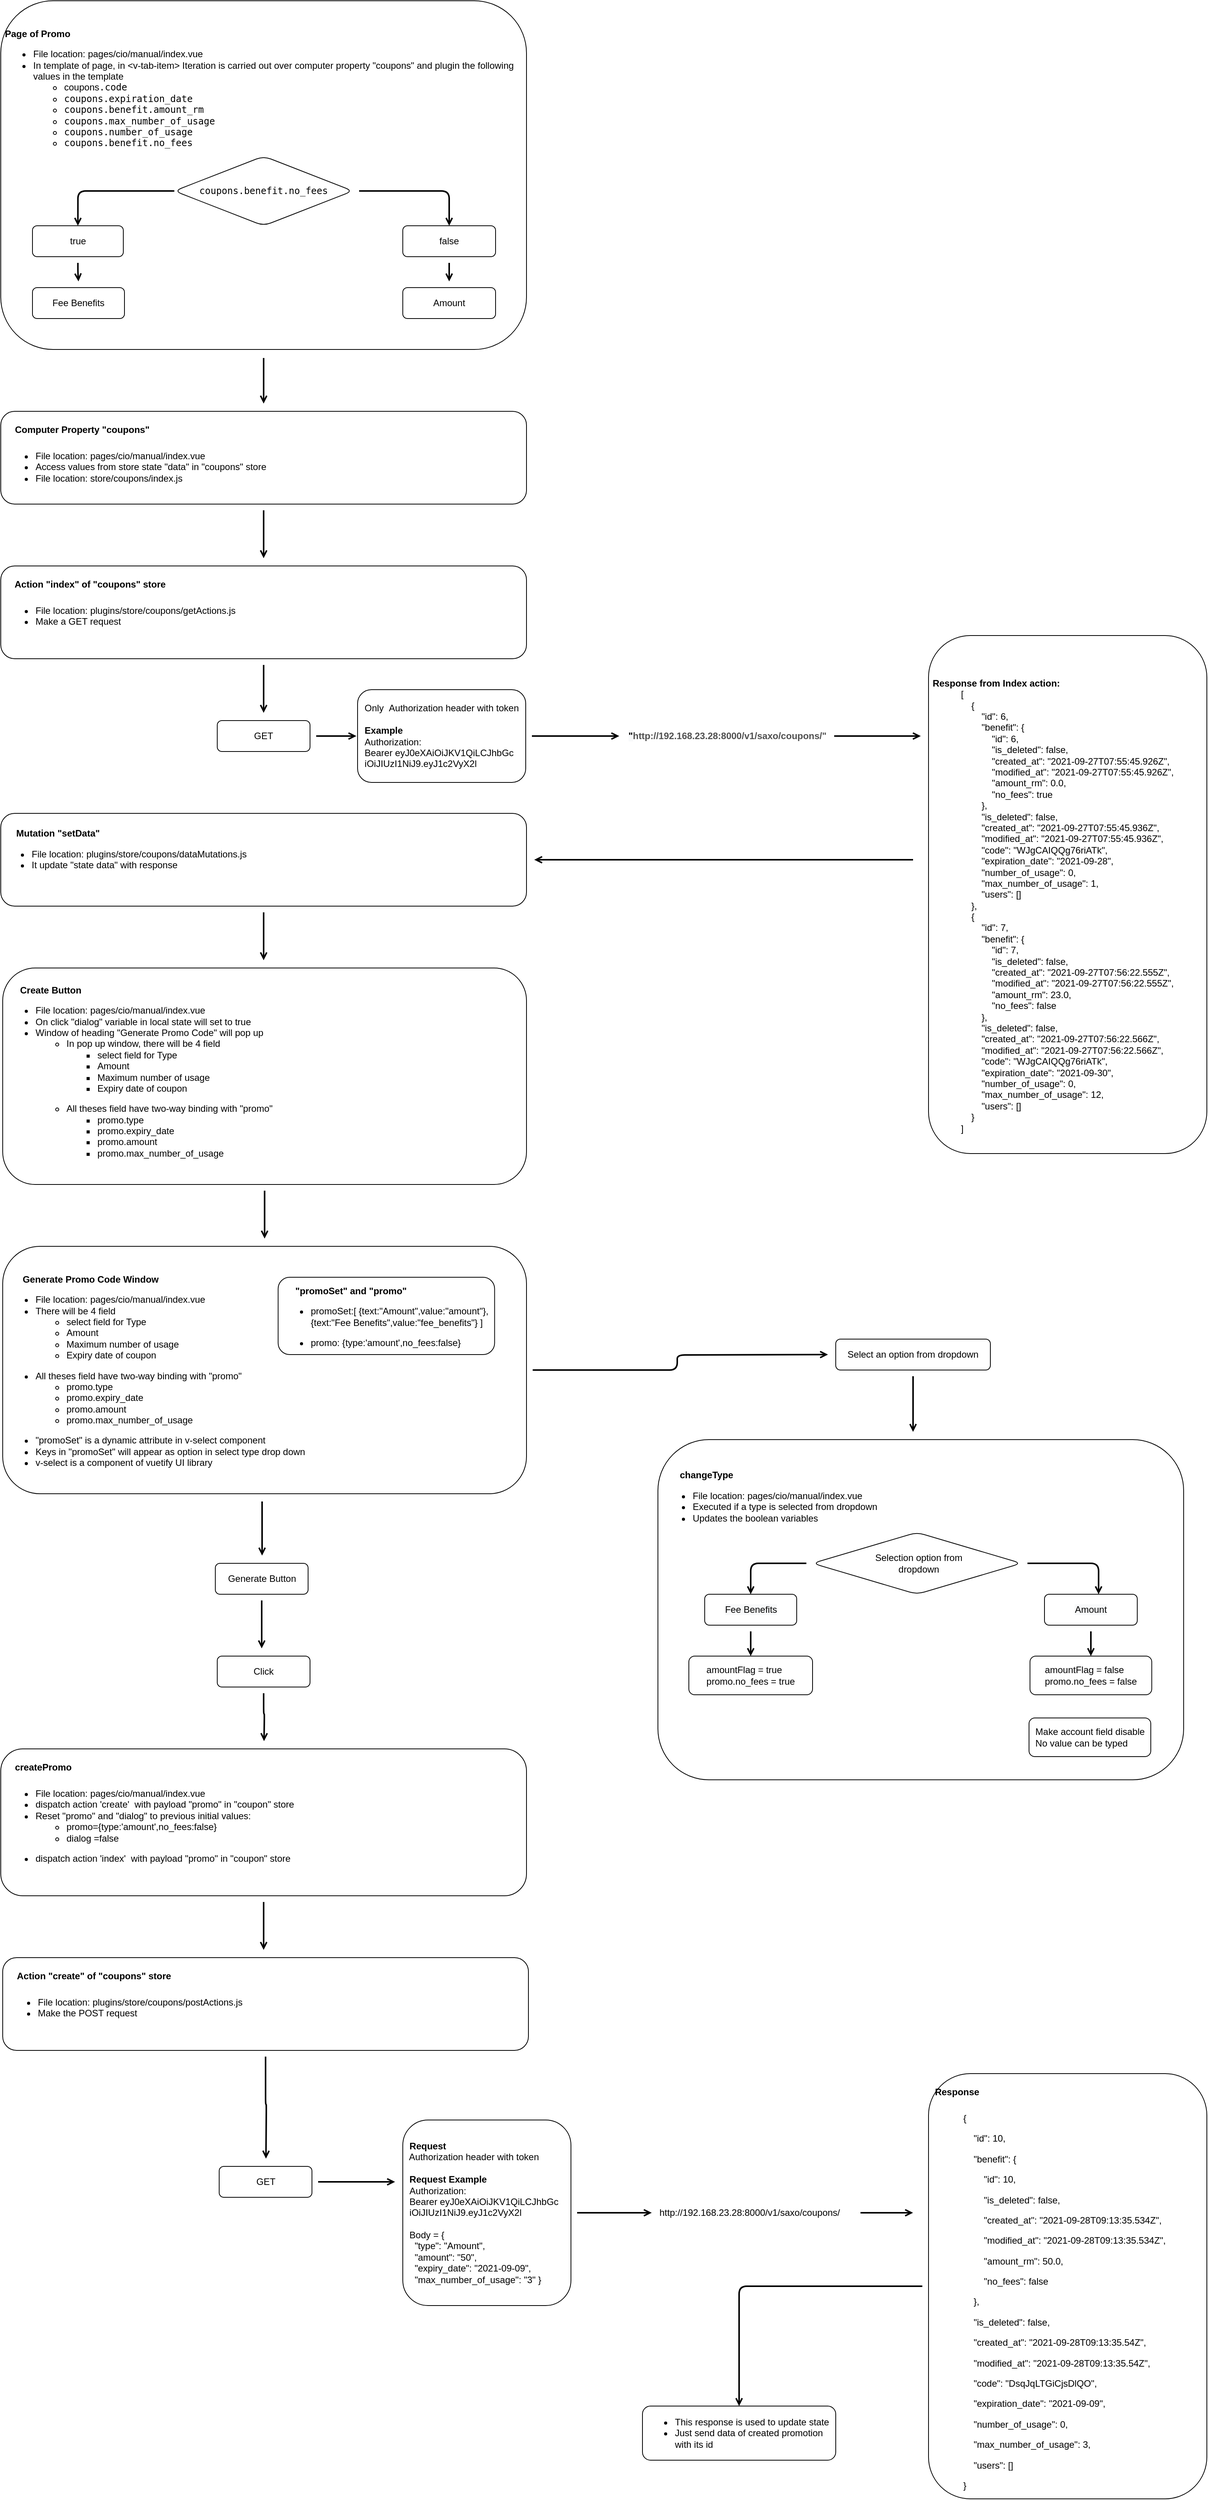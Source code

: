 <mxfile version="15.3.5" type="github" pages="2">
  <diagram id="a9izbRfq0SU552fFDoHC" name="Page-1">
    <mxGraphModel dx="1592" dy="3186" grid="1" gridSize="10" guides="1" tooltips="1" connect="1" arrows="1" fold="1" page="1" pageScale="1" pageWidth="850" pageHeight="1100" background="#FFFFFF" math="0" shadow="0">
      <root>
        <mxCell id="0" />
        <mxCell id="1" parent="0" />
        <mxCell id="tfMDLcPmmIEoGKfM7z7v-45" style="edgeStyle=orthogonalEdgeStyle;orthogonalLoop=1;jettySize=auto;html=1;endArrow=open;sourcePerimeterSpacing=8;targetPerimeterSpacing=8;strokeWidth=2;" edge="1" parent="1" source="eP0lufbsr8X0sNE1XfRG-2">
          <mxGeometry relative="1" as="geometry">
            <mxPoint x="460" y="-1570" as="targetPoint" />
            <Array as="points">
              <mxPoint x="460" y="-1620" />
              <mxPoint x="460" y="-1620" />
            </Array>
          </mxGeometry>
        </mxCell>
        <mxCell id="eP0lufbsr8X0sNE1XfRG-2" value="&lt;div&gt;&lt;b style=&quot;text-align: center&quot;&gt;&amp;nbsp;&lt;span style=&quot;white-space: pre&quot;&gt;	&lt;/span&gt;&amp;nbsp;&lt;/b&gt;&lt;/div&gt;&lt;div&gt;&lt;b style=&quot;text-align: center&quot;&gt;&lt;span style=&quot;white-space: pre&quot;&gt;	&lt;/span&gt;&amp;nbsp;&lt;/b&gt;&lt;/div&gt;&lt;div&gt;&lt;b style=&quot;text-align: center&quot;&gt;&lt;span style=&quot;white-space: pre&quot;&gt;	&lt;/span&gt;Page of Promo&lt;/b&gt;&lt;/div&gt;&lt;div&gt;&lt;/div&gt;&lt;div&gt;&lt;/div&gt;&lt;div&gt;&lt;/div&gt;&lt;div&gt;&lt;/div&gt;&lt;div&gt;&lt;/div&gt;&lt;div&gt;&lt;ul&gt;&lt;li&gt;&lt;font style=&quot;font-size: 12px&quot;&gt;File location: pages/cio/manual/index.vue&lt;/font&gt;&lt;/li&gt;&lt;li&gt;&lt;font style=&quot;font-size: 12px&quot;&gt;In template of page, in&amp;nbsp;&lt;/font&gt;&amp;lt;v-tab-item&amp;gt;&amp;nbsp;Iteration is carried out over computer property &quot;coupons&quot; and plugin the following values in the template&lt;/li&gt;&lt;ul&gt;&lt;li&gt;&lt;span style=&quot;background-color: rgb(255 , 255 , 255) ; font-family: &amp;#34;helvetica&amp;#34;&quot;&gt;coupons&lt;/span&gt;&lt;font style=&quot;font-family: &amp;#34;droid sans mono&amp;#34; , monospace , monospace , &amp;#34;droid sans fallback&amp;#34; ; background-color: rgb(255 , 255 , 255)&quot;&gt;.&lt;/font&gt;&lt;span style=&quot;font-family: &amp;#34;droid sans mono&amp;#34; , monospace , monospace , &amp;#34;droid sans fallback&amp;#34; ; background-color: rgb(255 , 255 , 255)&quot;&gt;code&lt;/span&gt;&lt;/li&gt;&lt;li&gt;&lt;span style=&quot;background-color: rgb(255 , 255 , 255) ; font-family: &amp;#34;droid sans mono&amp;#34; , monospace , monospace , &amp;#34;droid sans fallback&amp;#34;&quot;&gt;coupons.expiration_date&lt;/span&gt;&lt;/li&gt;&lt;li&gt;&lt;span style=&quot;background-color: rgb(255 , 255 , 255) ; font-family: &amp;#34;droid sans mono&amp;#34; , monospace , monospace , &amp;#34;droid sans fallback&amp;#34;&quot;&gt;coupons.benefit.amount_rm&lt;/span&gt;&lt;/li&gt;&lt;li&gt;&lt;span style=&quot;background-color: rgb(255 , 255 , 255) ; font-family: &amp;#34;droid sans mono&amp;#34; , monospace , monospace , &amp;#34;droid sans fallback&amp;#34;&quot;&gt;coupons.max_number_of_usage&lt;/span&gt;&lt;br&gt;&lt;/li&gt;&lt;li&gt;&lt;span style=&quot;background-color: rgb(255 , 255 , 255) ; font-family: &amp;#34;droid sans mono&amp;#34; , monospace , monospace , &amp;#34;droid sans fallback&amp;#34;&quot;&gt;coupons.number_of_usage&lt;/span&gt;&lt;br&gt;&lt;/li&gt;&lt;li&gt;&lt;span style=&quot;background-color: rgb(255 , 255 , 255) ; font-family: &amp;#34;droid sans mono&amp;#34; , monospace , monospace , &amp;#34;droid sans fallback&amp;#34;&quot;&gt;coupons.benefit&lt;font face=&quot;droid sans mono, monospace, monospace, droid sans fallback&quot;&gt;.&lt;/font&gt;no_fees&lt;br&gt;&lt;/span&gt;&lt;/li&gt;&lt;/ul&gt;&lt;/ul&gt;&lt;/div&gt;" style="text;html=1;strokeColor=default;fillColor=default;align=left;verticalAlign=top;whiteSpace=wrap;rounded=1;hachureGap=4;pointerEvents=0;perimeterSpacing=3;" vertex="1" parent="1">
          <mxGeometry x="120" y="-2091" width="680" height="451" as="geometry" />
        </mxCell>
        <mxCell id="eP0lufbsr8X0sNE1XfRG-6" value="&lt;b&gt;&lt;br&gt;&lt;br&gt;&lt;span style=&quot;white-space: pre&quot;&gt;	&lt;/span&gt;Response from Index action:&lt;/b&gt;&lt;br&gt;&lt;blockquote style=&quot;margin: 0 0 0 40px ; border: none ; padding: 0px&quot;&gt;&lt;div&gt;[&lt;/div&gt;&lt;div&gt;&amp;nbsp; &amp;nbsp; {&lt;/div&gt;&lt;div&gt;&amp;nbsp; &amp;nbsp; &amp;nbsp; &amp;nbsp; &quot;id&quot;: 6,&lt;/div&gt;&lt;div&gt;&amp;nbsp; &amp;nbsp; &amp;nbsp; &amp;nbsp; &quot;benefit&quot;: {&lt;/div&gt;&lt;div&gt;&amp;nbsp; &amp;nbsp; &amp;nbsp; &amp;nbsp; &amp;nbsp; &amp;nbsp; &quot;id&quot;: 6,&lt;/div&gt;&lt;div&gt;&amp;nbsp; &amp;nbsp; &amp;nbsp; &amp;nbsp; &amp;nbsp; &amp;nbsp; &quot;is_deleted&quot;: false,&lt;/div&gt;&lt;div&gt;&amp;nbsp; &amp;nbsp; &amp;nbsp; &amp;nbsp; &amp;nbsp; &amp;nbsp; &quot;created_at&quot;: &quot;2021-09-27T07:55:45.926Z&quot;,&lt;/div&gt;&lt;div&gt;&amp;nbsp; &amp;nbsp; &amp;nbsp; &amp;nbsp; &amp;nbsp; &amp;nbsp; &quot;modified_at&quot;: &quot;2021-09-27T07:55:45.926Z&quot;,&lt;/div&gt;&lt;div&gt;&amp;nbsp; &amp;nbsp; &amp;nbsp; &amp;nbsp; &amp;nbsp; &amp;nbsp; &quot;amount_rm&quot;: 0.0,&lt;/div&gt;&lt;div&gt;&amp;nbsp; &amp;nbsp; &amp;nbsp; &amp;nbsp; &amp;nbsp; &amp;nbsp; &quot;no_fees&quot;: true&lt;/div&gt;&lt;div&gt;&amp;nbsp; &amp;nbsp; &amp;nbsp; &amp;nbsp; },&lt;/div&gt;&lt;div&gt;&amp;nbsp; &amp;nbsp; &amp;nbsp; &amp;nbsp; &quot;is_deleted&quot;: false,&lt;/div&gt;&lt;div&gt;&amp;nbsp; &amp;nbsp; &amp;nbsp; &amp;nbsp; &quot;created_at&quot;: &quot;2021-09-27T07:55:45.936Z&quot;,&lt;/div&gt;&lt;div&gt;&amp;nbsp; &amp;nbsp; &amp;nbsp; &amp;nbsp; &quot;modified_at&quot;: &quot;2021-09-27T07:55:45.936Z&quot;,&lt;/div&gt;&lt;div&gt;&amp;nbsp; &amp;nbsp; &amp;nbsp; &amp;nbsp; &quot;code&quot;: &quot;WJgCAIQQg76riATk&quot;,&lt;/div&gt;&lt;div&gt;&amp;nbsp; &amp;nbsp; &amp;nbsp; &amp;nbsp; &quot;expiration_date&quot;: &quot;2021-09-28&quot;,&lt;/div&gt;&lt;div&gt;&amp;nbsp; &amp;nbsp; &amp;nbsp; &amp;nbsp; &quot;number_of_usage&quot;: 0,&lt;/div&gt;&lt;div&gt;&amp;nbsp; &amp;nbsp; &amp;nbsp; &amp;nbsp; &quot;max_number_of_usage&quot;: 1,&lt;/div&gt;&lt;div&gt;&amp;nbsp; &amp;nbsp; &amp;nbsp; &amp;nbsp; &quot;users&quot;: []&lt;/div&gt;&lt;div&gt;&amp;nbsp; &amp;nbsp; },&lt;/div&gt;&lt;div&gt;&amp;nbsp; &amp;nbsp; {&lt;/div&gt;&lt;div&gt;&amp;nbsp; &amp;nbsp; &amp;nbsp; &amp;nbsp; &quot;id&quot;: 7,&lt;/div&gt;&lt;div&gt;&amp;nbsp; &amp;nbsp; &amp;nbsp; &amp;nbsp; &quot;benefit&quot;: {&lt;/div&gt;&lt;div&gt;&amp;nbsp; &amp;nbsp; &amp;nbsp; &amp;nbsp; &amp;nbsp; &amp;nbsp; &quot;id&quot;: 7,&lt;/div&gt;&lt;div&gt;&amp;nbsp; &amp;nbsp; &amp;nbsp; &amp;nbsp; &amp;nbsp; &amp;nbsp; &quot;is_deleted&quot;: false,&lt;/div&gt;&lt;div&gt;&amp;nbsp; &amp;nbsp; &amp;nbsp; &amp;nbsp; &amp;nbsp; &amp;nbsp; &quot;created_at&quot;: &quot;2021-09-27T07:56:22.555Z&quot;,&lt;/div&gt;&lt;div&gt;&amp;nbsp; &amp;nbsp; &amp;nbsp; &amp;nbsp; &amp;nbsp; &amp;nbsp; &quot;modified_at&quot;: &quot;2021-09-27T07:56:22.555Z&quot;,&lt;/div&gt;&lt;div&gt;&amp;nbsp; &amp;nbsp; &amp;nbsp; &amp;nbsp; &amp;nbsp; &amp;nbsp; &quot;amount_rm&quot;: 23.0,&lt;/div&gt;&lt;div&gt;&amp;nbsp; &amp;nbsp; &amp;nbsp; &amp;nbsp; &amp;nbsp; &amp;nbsp; &quot;no_fees&quot;: false&lt;/div&gt;&lt;div&gt;&amp;nbsp; &amp;nbsp; &amp;nbsp; &amp;nbsp; },&lt;/div&gt;&lt;div&gt;&amp;nbsp; &amp;nbsp; &amp;nbsp; &amp;nbsp; &quot;is_deleted&quot;: false,&lt;/div&gt;&lt;div&gt;&amp;nbsp; &amp;nbsp; &amp;nbsp; &amp;nbsp; &quot;created_at&quot;: &quot;2021-09-27T07:56:22.566Z&quot;,&lt;/div&gt;&lt;div&gt;&amp;nbsp; &amp;nbsp; &amp;nbsp; &amp;nbsp; &quot;modified_at&quot;: &quot;2021-09-27T07:56:22.566Z&quot;,&lt;/div&gt;&lt;div&gt;&amp;nbsp; &amp;nbsp; &amp;nbsp; &amp;nbsp; &quot;code&quot;: &quot;WJgCAIQQg76riATk&quot;,&lt;/div&gt;&lt;div&gt;&amp;nbsp; &amp;nbsp; &amp;nbsp; &amp;nbsp; &quot;expiration_date&quot;: &quot;2021-09-30&quot;,&lt;/div&gt;&lt;div&gt;&amp;nbsp; &amp;nbsp; &amp;nbsp; &amp;nbsp; &quot;number_of_usage&quot;: 0,&lt;/div&gt;&lt;div&gt;&amp;nbsp; &amp;nbsp; &amp;nbsp; &amp;nbsp; &quot;max_number_of_usage&quot;: 12,&lt;/div&gt;&lt;div&gt;&amp;nbsp; &amp;nbsp; &amp;nbsp; &amp;nbsp; &quot;users&quot;: []&lt;/div&gt;&lt;div&gt;&amp;nbsp; &amp;nbsp; }&lt;/div&gt;&lt;div&gt;]&lt;/div&gt;&lt;/blockquote&gt;" style="text;html=1;strokeColor=default;fillColor=default;align=left;verticalAlign=middle;whiteSpace=wrap;rounded=1;hachureGap=4;pointerEvents=0;" vertex="1" parent="1">
          <mxGeometry x="1320" y="-1270" width="360" height="670" as="geometry" />
        </mxCell>
        <mxCell id="eP0lufbsr8X0sNE1XfRG-7" value="&lt;div style=&quot;text-align: left&quot;&gt;&lt;br&gt;&lt;/div&gt;" style="text;html=1;strokeColor=none;fillColor=none;align=center;verticalAlign=middle;whiteSpace=wrap;rounded=0;hachureGap=4;pointerEvents=0;" vertex="1" parent="1">
          <mxGeometry x="632.5" y="-1180" width="160" height="170" as="geometry" />
        </mxCell>
        <mxCell id="tfMDLcPmmIEoGKfM7z7v-91" style="edgeStyle=orthogonalEdgeStyle;orthogonalLoop=1;jettySize=auto;html=1;endArrow=open;sourcePerimeterSpacing=8;targetPerimeterSpacing=8;strokeWidth=2;" edge="1" parent="1" source="eP0lufbsr8X0sNE1XfRG-18">
          <mxGeometry relative="1" as="geometry">
            <mxPoint x="460" y="430.0" as="targetPoint" />
          </mxGeometry>
        </mxCell>
        <mxCell id="eP0lufbsr8X0sNE1XfRG-18" value="&lt;h1&gt;&lt;span style=&quot;font-size: 12px&quot;&gt;&amp;nbsp; &amp;nbsp; createPromo&lt;/span&gt;&lt;br&gt;&lt;/h1&gt;&lt;p&gt;&lt;/p&gt;&lt;ul&gt;&lt;li&gt;File location: pages/cio/manual/index.vue&lt;/li&gt;&lt;li&gt;dispatch action &#39;create&#39;&amp;nbsp; with payload &quot;promo&quot; in &quot;coupon&quot; store&lt;/li&gt;&lt;li&gt;Reset &quot;promo&quot; and &quot;dialog&quot; to previous initial values:&lt;br&gt;&lt;/li&gt;&lt;ul&gt;&lt;li&gt;&lt;span&gt;promo={type:&#39;amount&#39;,no_fees:false}&lt;/span&gt;&lt;/li&gt;&lt;li&gt;&lt;span&gt;dialog =false&lt;/span&gt;&lt;/li&gt;&lt;/ul&gt;&lt;/ul&gt;&lt;div&gt;&lt;ul&gt;&lt;li&gt;dispatch action &#39;index&#39;&amp;nbsp; with payload &quot;promo&quot; in &quot;coupon&quot; store&lt;/li&gt;&lt;/ul&gt;&lt;/div&gt;" style="text;html=1;strokeColor=default;fillColor=default;spacing=5;spacingTop=-20;whiteSpace=wrap;overflow=hidden;rounded=1;hachureGap=4;pointerEvents=0;" vertex="1" parent="1">
          <mxGeometry x="120" y="170" width="680" height="190" as="geometry" />
        </mxCell>
        <mxCell id="tfMDLcPmmIEoGKfM7z7v-107" style="edgeStyle=orthogonalEdgeStyle;orthogonalLoop=1;jettySize=auto;html=1;entryX=0.5;entryY=0;entryDx=0;entryDy=0;endArrow=open;sourcePerimeterSpacing=8;targetPerimeterSpacing=8;strokeWidth=2;" edge="1" parent="1" source="eP0lufbsr8X0sNE1XfRG-19" target="tfMDLcPmmIEoGKfM7z7v-39">
          <mxGeometry relative="1" as="geometry" />
        </mxCell>
        <mxCell id="eP0lufbsr8X0sNE1XfRG-19" value="&lt;h1&gt;&lt;span style=&quot;font-size: 12px&quot;&gt;&lt;span style=&quot;font-weight: normal ; white-space: pre&quot;&gt;	&lt;/span&gt;Response&lt;/span&gt;&lt;/h1&gt;&lt;h1&gt;&lt;/h1&gt;&lt;blockquote style=&quot;margin: 0 0 0 40px ; border: none ; padding: 0px&quot;&gt;&lt;p&gt;{&lt;/p&gt;&lt;p&gt;&amp;nbsp; &amp;nbsp; &quot;id&quot;: 10,&lt;/p&gt;&lt;p&gt;&amp;nbsp; &amp;nbsp; &quot;benefit&quot;: {&lt;/p&gt;&lt;p&gt;&amp;nbsp; &amp;nbsp; &amp;nbsp; &amp;nbsp; &quot;id&quot;: 10,&lt;/p&gt;&lt;p&gt;&amp;nbsp; &amp;nbsp; &amp;nbsp; &amp;nbsp; &quot;is_deleted&quot;: false,&lt;/p&gt;&lt;p&gt;&amp;nbsp; &amp;nbsp; &amp;nbsp; &amp;nbsp; &quot;created_at&quot;: &quot;2021-09-28T09:13:35.534Z&quot;,&lt;/p&gt;&lt;p&gt;&amp;nbsp; &amp;nbsp; &amp;nbsp; &amp;nbsp; &quot;modified_at&quot;: &quot;2021-09-28T09:13:35.534Z&quot;,&lt;/p&gt;&lt;p&gt;&amp;nbsp; &amp;nbsp; &amp;nbsp; &amp;nbsp; &quot;amount_rm&quot;: 50.0,&lt;/p&gt;&lt;p&gt;&amp;nbsp; &amp;nbsp; &amp;nbsp; &amp;nbsp; &quot;no_fees&quot;: false&lt;/p&gt;&lt;p&gt;&amp;nbsp; &amp;nbsp; },&lt;/p&gt;&lt;p&gt;&amp;nbsp; &amp;nbsp; &quot;is_deleted&quot;: false,&lt;/p&gt;&lt;p&gt;&amp;nbsp; &amp;nbsp; &quot;created_at&quot;: &quot;2021-09-28T09:13:35.54Z&quot;,&lt;/p&gt;&lt;p&gt;&amp;nbsp; &amp;nbsp; &quot;modified_at&quot;: &quot;2021-09-28T09:13:35.54Z&quot;,&lt;/p&gt;&lt;p&gt;&amp;nbsp; &amp;nbsp; &quot;code&quot;: &quot;DsqJqLTGiCjsDlQO&quot;,&lt;/p&gt;&lt;p&gt;&amp;nbsp; &amp;nbsp; &quot;expiration_date&quot;: &quot;2021-09-09&quot;,&lt;/p&gt;&lt;p&gt;&amp;nbsp; &amp;nbsp; &quot;number_of_usage&quot;: 0,&lt;/p&gt;&lt;p&gt;&amp;nbsp; &amp;nbsp; &quot;max_number_of_usage&quot;: 3,&lt;/p&gt;&lt;p&gt;&amp;nbsp; &amp;nbsp; &quot;users&quot;: []&lt;/p&gt;&lt;p&gt;}&lt;/p&gt;&lt;/blockquote&gt;" style="text;html=1;strokeColor=default;fillColor=default;spacing=5;spacingTop=-20;whiteSpace=wrap;overflow=hidden;rounded=1;hachureGap=4;pointerEvents=0;" vertex="1" parent="1">
          <mxGeometry x="1320" y="590" width="360" height="550" as="geometry" />
        </mxCell>
        <mxCell id="tfMDLcPmmIEoGKfM7z7v-80" style="edgeStyle=orthogonalEdgeStyle;orthogonalLoop=1;jettySize=auto;html=1;endArrow=open;sourcePerimeterSpacing=8;targetPerimeterSpacing=8;strokeWidth=2;" edge="1" parent="1" source="eP0lufbsr8X0sNE1XfRG-12">
          <mxGeometry relative="1" as="geometry">
            <mxPoint x="1300" y="-240" as="targetPoint" />
          </mxGeometry>
        </mxCell>
        <mxCell id="eP0lufbsr8X0sNE1XfRG-12" value="Select an option from dropdown" style="text;html=1;strokeColor=default;fillColor=default;align=center;verticalAlign=middle;whiteSpace=wrap;rounded=1;hachureGap=4;pointerEvents=0;" vertex="1" parent="1">
          <mxGeometry x="1200" y="-360" width="200" height="40" as="geometry" />
        </mxCell>
        <mxCell id="tfMDLcPmmIEoGKfM7z7v-59" style="edgeStyle=orthogonalEdgeStyle;orthogonalLoop=1;jettySize=auto;html=1;endArrow=open;sourcePerimeterSpacing=8;targetPerimeterSpacing=8;strokeWidth=2;" edge="1" parent="1" source="eP0lufbsr8X0sNE1XfRG-9">
          <mxGeometry relative="1" as="geometry">
            <mxPoint x="461.25" y="-490" as="targetPoint" />
          </mxGeometry>
        </mxCell>
        <mxCell id="eP0lufbsr8X0sNE1XfRG-9" value="&lt;div&gt;&lt;span style=&quot;font-family: &amp;#34;helvetica&amp;#34; ; font-weight: 700 ; text-align: center&quot;&gt;&amp;nbsp; &amp;nbsp; &amp;nbsp; Create Button&lt;/span&gt;&lt;br&gt;&lt;/div&gt;&lt;ul&gt;&lt;li&gt;File location: pages/cio/manual/index.vue&lt;/li&gt;&lt;li&gt;On click &quot;dialog&quot; variable in local state will set to true&lt;/li&gt;&lt;li&gt;Window of heading &quot;Generate Promo Code&quot; will pop up&lt;/li&gt;&lt;ul&gt;&lt;li&gt;In pop up window, there will be 4 field&lt;/li&gt;&lt;ul&gt;&lt;li&gt;&lt;div&gt;&lt;span&gt;select field for Type&lt;/span&gt;&lt;/div&gt;&lt;/li&gt;&lt;li&gt;&lt;div&gt;&lt;span&gt;Amount&lt;/span&gt;&lt;/div&gt;&lt;/li&gt;&lt;li&gt;&lt;div&gt;&lt;span&gt;Maximum number of usage&amp;nbsp;&lt;/span&gt;&lt;/div&gt;&lt;/li&gt;&lt;li&gt;&lt;div&gt;&lt;span&gt;Expiry date of coupon&lt;/span&gt;&lt;/div&gt;&lt;/li&gt;&lt;/ul&gt;&lt;/ul&gt;&lt;/ul&gt;&lt;ul&gt;&lt;ul&gt;&lt;li&gt;All theses field have two-way binding with &quot;promo&quot;&lt;/li&gt;&lt;ul&gt;&lt;li&gt;promo.type&lt;/li&gt;&lt;li&gt;promo.expiry_date&lt;/li&gt;&lt;li&gt;promo.amount&lt;/li&gt;&lt;li&gt;promo.max_number_of_usage&lt;/li&gt;&lt;/ul&gt;&lt;/ul&gt;&lt;/ul&gt;" style="text;html=1;strokeColor=default;fillColor=default;align=left;verticalAlign=middle;whiteSpace=wrap;rounded=1;hachureGap=4;pointerEvents=0;shadow=0;" vertex="1" parent="1">
          <mxGeometry x="122.5" y="-840" width="677.5" height="280" as="geometry" />
        </mxCell>
        <mxCell id="tfMDLcPmmIEoGKfM7z7v-55" style="edgeStyle=orthogonalEdgeStyle;orthogonalLoop=1;jettySize=auto;html=1;endArrow=open;sourcePerimeterSpacing=8;targetPerimeterSpacing=8;strokeWidth=2;" edge="1" parent="1" source="eP0lufbsr8X0sNE1XfRG-51">
          <mxGeometry relative="1" as="geometry">
            <mxPoint x="1310.0" y="-1140" as="targetPoint" />
          </mxGeometry>
        </mxCell>
        <mxCell id="eP0lufbsr8X0sNE1XfRG-51" value="&lt;span style=&quot;color: rgb(0, 0, 0); font-family: helvetica; font-size: 12px; font-style: normal; letter-spacing: normal; text-align: left; text-indent: 0px; text-transform: none; word-spacing: 0px; background-color: rgb(248, 249, 250); display: inline; float: none;&quot;&gt;&quot;&lt;/span&gt;&lt;span style=&quot;font-size: 12px; font-style: normal; letter-spacing: normal; text-align: left; text-indent: 0px; text-transform: none; word-spacing: 0px; color: rgb(80, 80, 80); font-family: opensans, helvetica, arial, sans-serif; background-color: rgb(255, 255, 255);&quot;&gt;http://192.168.23.28:8000/v1/saxo/coupons/&quot;&lt;/span&gt;" style="text;html=1;strokeColor=none;fillColor=none;align=center;verticalAlign=middle;whiteSpace=wrap;rounded=0;hachureGap=4;pointerEvents=0;fontStyle=1" vertex="1" parent="1">
          <mxGeometry x="930" y="-1150" width="260" height="20" as="geometry" />
        </mxCell>
        <mxCell id="tfMDLcPmmIEoGKfM7z7v-57" style="edgeStyle=orthogonalEdgeStyle;orthogonalLoop=1;jettySize=auto;html=1;endArrow=open;sourcePerimeterSpacing=8;targetPerimeterSpacing=8;strokeWidth=2;" edge="1" parent="1">
          <mxGeometry relative="1" as="geometry">
            <mxPoint x="810" y="-980" as="targetPoint" />
            <mxPoint x="1300" y="-980" as="sourcePoint" />
          </mxGeometry>
        </mxCell>
        <mxCell id="tfMDLcPmmIEoGKfM7z7v-69" style="edgeStyle=orthogonalEdgeStyle;orthogonalLoop=1;jettySize=auto;html=1;endArrow=open;sourcePerimeterSpacing=8;targetPerimeterSpacing=8;strokeWidth=2;" edge="1" parent="1" source="tfMDLcPmmIEoGKfM7z7v-19">
          <mxGeometry relative="1" as="geometry">
            <mxPoint x="457.5" y="40" as="targetPoint" />
          </mxGeometry>
        </mxCell>
        <mxCell id="tfMDLcPmmIEoGKfM7z7v-19" value="Generate Button" style="text;html=1;strokeColor=default;fillColor=default;align=center;verticalAlign=middle;whiteSpace=wrap;rounded=1;shadow=0;glass=0;hachureGap=4;pointerEvents=0;" vertex="1" parent="1">
          <mxGeometry x="397.5" y="-70" width="120" height="40" as="geometry" />
        </mxCell>
        <mxCell id="tfMDLcPmmIEoGKfM7z7v-70" style="edgeStyle=orthogonalEdgeStyle;orthogonalLoop=1;jettySize=auto;html=1;endArrow=open;sourcePerimeterSpacing=8;targetPerimeterSpacing=8;strokeWidth=2;" edge="1" parent="1" source="tfMDLcPmmIEoGKfM7z7v-20">
          <mxGeometry relative="1" as="geometry">
            <mxPoint x="460.5" y="160" as="targetPoint" />
          </mxGeometry>
        </mxCell>
        <mxCell id="tfMDLcPmmIEoGKfM7z7v-20" value="Click" style="text;html=1;strokeColor=default;fillColor=default;align=center;verticalAlign=middle;whiteSpace=wrap;rounded=1;shadow=0;glass=0;hachureGap=4;pointerEvents=0;" vertex="1" parent="1">
          <mxGeometry x="400" y="50" width="120" height="40" as="geometry" />
        </mxCell>
        <mxCell id="tfMDLcPmmIEoGKfM7z7v-58" style="edgeStyle=orthogonalEdgeStyle;orthogonalLoop=1;jettySize=auto;html=1;endArrow=open;sourcePerimeterSpacing=8;targetPerimeterSpacing=8;strokeWidth=2;" edge="1" parent="1" source="tfMDLcPmmIEoGKfM7z7v-22">
          <mxGeometry relative="1" as="geometry">
            <mxPoint x="460" y="-850" as="targetPoint" />
          </mxGeometry>
        </mxCell>
        <mxCell id="tfMDLcPmmIEoGKfM7z7v-22" value="&lt;div&gt;&amp;nbsp; &amp;nbsp;&lt;/div&gt;&lt;div&gt;&amp;nbsp; &amp;nbsp; &amp;nbsp;&amp;nbsp;&lt;b&gt;Mutation &quot;setData&quot;&lt;/b&gt;&lt;/div&gt;&lt;div&gt;&lt;ul&gt;&lt;li&gt;File location: plugins/store/coupons/dataMutations.js&lt;/li&gt;&lt;li&gt;It update &quot;state data&quot; with response&lt;/li&gt;&lt;/ul&gt;&lt;/div&gt;" style="text;whiteSpace=wrap;html=1;fillColor=default;strokeColor=default;rounded=1;verticalAlign=top;spacing=0;" vertex="1" parent="1">
          <mxGeometry x="120" y="-1040" width="680" height="120" as="geometry" />
        </mxCell>
        <mxCell id="tfMDLcPmmIEoGKfM7z7v-54" style="edgeStyle=orthogonalEdgeStyle;orthogonalLoop=1;jettySize=auto;html=1;endArrow=open;sourcePerimeterSpacing=8;targetPerimeterSpacing=8;strokeWidth=2;" edge="1" parent="1" source="eP0lufbsr8X0sNE1XfRG-5">
          <mxGeometry relative="1" as="geometry">
            <mxPoint x="920.0" y="-1140" as="targetPoint" />
          </mxGeometry>
        </mxCell>
        <mxCell id="eP0lufbsr8X0sNE1XfRG-5" value="&lt;span&gt;&lt;span&gt;&lt;/span&gt;&amp;nbsp; Only&amp;nbsp;&amp;nbsp;&lt;/span&gt;&lt;span&gt;Authorization header with token&lt;b&gt;&lt;br&gt;&amp;nbsp; &lt;br&gt;&amp;nbsp; Example&lt;br&gt;&lt;/b&gt;&amp;nbsp;&amp;nbsp;&lt;/span&gt;Authorization:&lt;span&gt;&lt;br&gt;&amp;nbsp; Bearer eyJ0eXAiOiJKV1QiLCJhbGc&lt;br&gt;&amp;nbsp; iOiJIUzI1NiJ9.eyJ1c2VyX2l&lt;br&gt;&lt;/span&gt;" style="text;html=1;strokeColor=default;fillColor=default;align=left;verticalAlign=middle;whiteSpace=wrap;rounded=1;hachureGap=4;pointerEvents=0;" vertex="1" parent="1">
          <mxGeometry x="581.5" y="-1200" width="217.5" height="120" as="geometry" />
        </mxCell>
        <mxCell id="tfMDLcPmmIEoGKfM7z7v-53" style="edgeStyle=orthogonalEdgeStyle;orthogonalLoop=1;jettySize=auto;html=1;endArrow=open;sourcePerimeterSpacing=8;targetPerimeterSpacing=8;strokeWidth=2;" edge="1" parent="1" source="tfMDLcPmmIEoGKfM7z7v-23">
          <mxGeometry relative="1" as="geometry">
            <mxPoint x="580" y="-1140" as="targetPoint" />
          </mxGeometry>
        </mxCell>
        <mxCell id="tfMDLcPmmIEoGKfM7z7v-23" value="GET" style="text;html=1;strokeColor=default;fillColor=default;align=center;verticalAlign=middle;whiteSpace=wrap;rounded=1;shadow=0;glass=0;hachureGap=4;pointerEvents=0;" vertex="1" parent="1">
          <mxGeometry x="400" y="-1160" width="120" height="40" as="geometry" />
        </mxCell>
        <mxCell id="tfMDLcPmmIEoGKfM7z7v-52" style="edgeStyle=orthogonalEdgeStyle;orthogonalLoop=1;jettySize=auto;html=1;endArrow=open;sourcePerimeterSpacing=8;targetPerimeterSpacing=8;strokeWidth=2;" edge="1" parent="1" source="eP0lufbsr8X0sNE1XfRG-46">
          <mxGeometry relative="1" as="geometry">
            <mxPoint x="460" y="-1170" as="targetPoint" />
          </mxGeometry>
        </mxCell>
        <mxCell id="eP0lufbsr8X0sNE1XfRG-46" value="&lt;h1&gt;&lt;font style=&quot;font-size: 12px&quot;&gt;&amp;nbsp; &amp;nbsp; Action &quot;index&quot; of &quot;coupons&quot; store&lt;/font&gt;&lt;/h1&gt;&lt;ul&gt;&lt;li&gt;File location: plugins/store/coupons/getActions.js&lt;/li&gt;&lt;li&gt;&lt;span&gt;&lt;font style=&quot;font-size: 12px&quot;&gt;Make a GET request&lt;/font&gt;&lt;/span&gt;&lt;/li&gt;&lt;/ul&gt;&lt;p&gt;&lt;/p&gt;" style="text;html=1;strokeColor=default;fillColor=#FFFFFF;spacing=5;spacingTop=-20;whiteSpace=wrap;overflow=hidden;rounded=1;hachureGap=4;pointerEvents=0;" vertex="1" parent="1">
          <mxGeometry x="120" y="-1360" width="680" height="120" as="geometry" />
        </mxCell>
        <mxCell id="tfMDLcPmmIEoGKfM7z7v-49" style="edgeStyle=orthogonalEdgeStyle;orthogonalLoop=1;jettySize=auto;html=1;endArrow=open;sourcePerimeterSpacing=8;targetPerimeterSpacing=8;strokeWidth=2;" edge="1" parent="1" source="eP0lufbsr8X0sNE1XfRG-45">
          <mxGeometry relative="1" as="geometry">
            <mxPoint x="460" y="-1370" as="targetPoint" />
          </mxGeometry>
        </mxCell>
        <mxCell id="eP0lufbsr8X0sNE1XfRG-45" value="&lt;h1&gt;&lt;font style=&quot;font-size: 12px&quot;&gt;&amp;nbsp; &amp;nbsp; Computer Property &quot;coupons&quot;&lt;/font&gt;&lt;/h1&gt;&lt;div&gt;&lt;ul&gt;&lt;li&gt;File location: pages/cio/manual/index.vue&lt;/li&gt;&lt;li&gt;&lt;span&gt;&lt;font style=&quot;font-size: 12px&quot;&gt;Access values from store state &quot;data&quot; in &quot;coupons&quot; store&lt;/font&gt;&lt;/span&gt;&lt;/li&gt;&lt;li&gt;&lt;span&gt;&lt;font style=&quot;font-size: 12px&quot;&gt;File location: store/coupons/index.js&lt;/font&gt;&lt;/span&gt;&lt;/li&gt;&lt;/ul&gt;&lt;/div&gt;" style="text;html=1;strokeColor=default;fillColor=default;spacing=5;spacingTop=-20;whiteSpace=wrap;overflow=hidden;rounded=1;hachureGap=4;pointerEvents=0;" vertex="1" parent="1">
          <mxGeometry x="120" y="-1560" width="680" height="120" as="geometry" />
        </mxCell>
        <mxCell id="tfMDLcPmmIEoGKfM7z7v-29" value="" style="group" vertex="1" connectable="0" parent="1">
          <mxGeometry x="344.5" y="-1890" width="231" height="90" as="geometry" />
        </mxCell>
        <mxCell id="tfMDLcPmmIEoGKfM7z7v-27" value="" style="rhombus;whiteSpace=wrap;html=1;rounded=1;shadow=0;glass=0;hachureGap=4;pointerEvents=0;strokeColor=default;fillColor=default;gradientColor=none;verticalAlign=top;" vertex="1" parent="tfMDLcPmmIEoGKfM7z7v-29">
          <mxGeometry width="231" height="90" as="geometry" />
        </mxCell>
        <mxCell id="tfMDLcPmmIEoGKfM7z7v-26" value="&lt;span style=&quot;text-align: left ; background-color: rgb(255 , 255 , 255) ; font-family: &amp;#34;droid sans mono&amp;#34; , monospace , monospace , &amp;#34;droid sans fallback&amp;#34;&quot;&gt;coupons.benefit&lt;/span&gt;&lt;font face=&quot;droid sans mono, monospace, monospace, droid sans fallback&quot; style=&quot;text-align: left ; background-color: rgb(255 , 255 , 255) ; font-family: &amp;#34;droid sans mono&amp;#34; , monospace , monospace , &amp;#34;droid sans fallback&amp;#34;&quot;&gt;.&lt;/font&gt;&lt;span style=&quot;text-align: left ; background-color: rgb(255 , 255 , 255) ; font-family: &amp;#34;droid sans mono&amp;#34; , monospace , monospace , &amp;#34;droid sans fallback&amp;#34;&quot;&gt;no_fees&lt;/span&gt;" style="text;html=1;strokeColor=none;fillColor=none;align=center;verticalAlign=middle;whiteSpace=wrap;rounded=0;shadow=0;glass=0;hachureGap=4;pointerEvents=0;" vertex="1" parent="tfMDLcPmmIEoGKfM7z7v-29">
          <mxGeometry x="38.5" y="22.5" width="154" height="45" as="geometry" />
        </mxCell>
        <mxCell id="tfMDLcPmmIEoGKfM7z7v-30" value="Fee Benefits" style="text;html=1;strokeColor=default;fillColor=default;align=center;verticalAlign=middle;whiteSpace=wrap;rounded=1;shadow=0;glass=0;hachureGap=4;pointerEvents=0;" vertex="1" parent="1">
          <mxGeometry x="161" y="-1720" width="119" height="40" as="geometry" />
        </mxCell>
        <mxCell id="tfMDLcPmmIEoGKfM7z7v-51" style="edgeStyle=orthogonalEdgeStyle;orthogonalLoop=1;jettySize=auto;html=1;endArrow=open;sourcePerimeterSpacing=8;targetPerimeterSpacing=8;strokeWidth=2;" edge="1" parent="1" source="tfMDLcPmmIEoGKfM7z7v-34" target="tfMDLcPmmIEoGKfM7z7v-30">
          <mxGeometry relative="1" as="geometry" />
        </mxCell>
        <mxCell id="tfMDLcPmmIEoGKfM7z7v-34" value="true" style="text;html=1;strokeColor=default;fillColor=default;align=center;verticalAlign=middle;whiteSpace=wrap;rounded=1;shadow=0;glass=0;hachureGap=4;pointerEvents=0;" vertex="1" parent="1">
          <mxGeometry x="161" y="-1800" width="117.5" height="40" as="geometry" />
        </mxCell>
        <mxCell id="tfMDLcPmmIEoGKfM7z7v-50" style="edgeStyle=orthogonalEdgeStyle;orthogonalLoop=1;jettySize=auto;html=1;endArrow=open;sourcePerimeterSpacing=8;targetPerimeterSpacing=8;strokeWidth=2;" edge="1" parent="1" source="tfMDLcPmmIEoGKfM7z7v-35" target="tfMDLcPmmIEoGKfM7z7v-36">
          <mxGeometry relative="1" as="geometry" />
        </mxCell>
        <mxCell id="tfMDLcPmmIEoGKfM7z7v-35" value="false" style="text;html=1;strokeColor=default;fillColor=default;align=center;verticalAlign=middle;whiteSpace=wrap;rounded=1;shadow=0;glass=0;hachureGap=4;pointerEvents=0;" vertex="1" parent="1">
          <mxGeometry x="640" y="-1800" width="120" height="40" as="geometry" />
        </mxCell>
        <mxCell id="tfMDLcPmmIEoGKfM7z7v-36" value="Amount" style="text;html=1;strokeColor=default;fillColor=default;align=center;verticalAlign=middle;whiteSpace=wrap;rounded=1;shadow=0;glass=0;hachureGap=4;pointerEvents=0;" vertex="1" parent="1">
          <mxGeometry x="640" y="-1720" width="120" height="40" as="geometry" />
        </mxCell>
        <mxCell id="tfMDLcPmmIEoGKfM7z7v-79" style="edgeStyle=orthogonalEdgeStyle;orthogonalLoop=1;jettySize=auto;html=1;endArrow=open;sourcePerimeterSpacing=8;targetPerimeterSpacing=8;strokeWidth=2;" edge="1" parent="1" source="tfMDLcPmmIEoGKfM7z7v-3">
          <mxGeometry relative="1" as="geometry">
            <mxPoint x="1190" y="-340" as="targetPoint" />
          </mxGeometry>
        </mxCell>
        <mxCell id="tfMDLcPmmIEoGKfM7z7v-81" style="edgeStyle=orthogonalEdgeStyle;orthogonalLoop=1;jettySize=auto;html=1;endArrow=open;sourcePerimeterSpacing=8;targetPerimeterSpacing=8;strokeWidth=2;" edge="1" parent="1">
          <mxGeometry relative="1" as="geometry">
            <mxPoint x="458" y="-150" as="sourcePoint" />
            <mxPoint x="458" y="-80" as="targetPoint" />
            <Array as="points">
              <mxPoint x="458" y="-100" />
              <mxPoint x="458" y="-100" />
            </Array>
          </mxGeometry>
        </mxCell>
        <mxCell id="tfMDLcPmmIEoGKfM7z7v-3" value="&lt;div&gt;&lt;br&gt;&lt;/div&gt;&lt;div&gt;&lt;b style=&quot;font-family: &amp;#34;helvetica&amp;#34;&quot;&gt;&amp;nbsp; &amp;nbsp; &amp;nbsp; &amp;nbsp;Generate Promo Code Window&lt;/b&gt;&lt;br&gt;&lt;/div&gt;&lt;ul&gt;&lt;li&gt;File location: pages/cio/manual/index.vue&lt;/li&gt;&lt;li&gt;&lt;span&gt;There will be 4 field&lt;/span&gt;&lt;/li&gt;&lt;ul&gt;&lt;li&gt;select field for Type&lt;/li&gt;&lt;li&gt;Amount&lt;/li&gt;&lt;li&gt;Maximum number of usage&amp;nbsp;&lt;/li&gt;&lt;li&gt;Expiry date of coupon&lt;/li&gt;&lt;/ul&gt;&lt;/ul&gt;&lt;ul&gt;&lt;li&gt;All theses field have two-way binding with &quot;promo&quot;&lt;/li&gt;&lt;ul&gt;&lt;li&gt;promo.type&lt;/li&gt;&lt;li&gt;promo.expiry_date&lt;/li&gt;&lt;li&gt;promo.amount&lt;/li&gt;&lt;li&gt;promo.max_number_of_usage&lt;/li&gt;&lt;/ul&gt;&lt;/ul&gt;&lt;ul&gt;&lt;li&gt;&quot;promoSet&quot; is a dynamic attribute in v-select component&lt;/li&gt;&lt;li&gt;Keys in &quot;promoSet&quot; will appear as option in select type drop down&lt;/li&gt;&lt;li&gt;v-select is a component of vuetify UI library&lt;/li&gt;&lt;/ul&gt;" style="text;html=1;strokeColor=default;fillColor=default;align=left;verticalAlign=middle;whiteSpace=wrap;rounded=1;hachureGap=4;pointerEvents=0;" vertex="1" parent="1">
          <mxGeometry x="122.5" y="-480" width="677.5" height="320" as="geometry" />
        </mxCell>
        <mxCell id="eP0lufbsr8X0sNE1XfRG-13" value="&lt;span&gt;&lt;b&gt;&lt;br&gt;&amp;nbsp; &amp;nbsp; &amp;nbsp; &quot;promoSet&quot; and &quot;promo&quot;&lt;/b&gt;&lt;/span&gt;&lt;br&gt;&lt;ul&gt;&lt;li&gt;promoSet:[ {text:&quot;Amount&quot;,value:&quot;amount&quot;}, {text:&quot;Fee Benefits&quot;,value:&quot;fee_benefits&quot;} ]&lt;/li&gt;&lt;/ul&gt;&lt;ul&gt;&lt;li&gt;promo: {type:&#39;amount&#39;,no_fees:false}&lt;/li&gt;&lt;/ul&gt;" style="text;html=1;strokeColor=default;fillColor=none;align=left;verticalAlign=middle;whiteSpace=wrap;rounded=1;hachureGap=4;pointerEvents=0;glass=0;" vertex="1" parent="1">
          <mxGeometry x="478.75" y="-440" width="280" height="100" as="geometry" />
        </mxCell>
        <mxCell id="tfMDLcPmmIEoGKfM7z7v-39" value="&lt;ul&gt;&lt;li&gt;This response is used to update state&lt;/li&gt;&lt;li&gt;Just send data of created promotion with its id&lt;/li&gt;&lt;/ul&gt;" style="text;html=1;strokeColor=default;fillColor=default;align=left;verticalAlign=middle;whiteSpace=wrap;rounded=1;shadow=0;glass=0;hachureGap=4;pointerEvents=0;" vertex="1" parent="1">
          <mxGeometry x="950" y="1020" width="250" height="70" as="geometry" />
        </mxCell>
        <mxCell id="tfMDLcPmmIEoGKfM7z7v-43" style="edgeStyle=orthogonalEdgeStyle;orthogonalLoop=1;jettySize=auto;html=1;entryX=0.5;entryY=0;entryDx=0;entryDy=0;endArrow=open;sourcePerimeterSpacing=8;targetPerimeterSpacing=8;strokeWidth=2;exitX=0;exitY=0.5;exitDx=0;exitDy=0;" edge="1" parent="1" source="tfMDLcPmmIEoGKfM7z7v-27" target="tfMDLcPmmIEoGKfM7z7v-34">
          <mxGeometry relative="1" as="geometry" />
        </mxCell>
        <mxCell id="tfMDLcPmmIEoGKfM7z7v-44" style="edgeStyle=orthogonalEdgeStyle;orthogonalLoop=1;jettySize=auto;html=1;entryX=0.5;entryY=0;entryDx=0;entryDy=0;endArrow=open;sourcePerimeterSpacing=8;targetPerimeterSpacing=8;strokeWidth=2;" edge="1" parent="1" source="tfMDLcPmmIEoGKfM7z7v-27" target="tfMDLcPmmIEoGKfM7z7v-35">
          <mxGeometry relative="1" as="geometry" />
        </mxCell>
        <mxCell id="tfMDLcPmmIEoGKfM7z7v-75" value="" style="group" vertex="1" connectable="0" parent="1">
          <mxGeometry x="970" y="-230" width="680" height="440" as="geometry" />
        </mxCell>
        <mxCell id="tfMDLcPmmIEoGKfM7z7v-37" value="" style="rounded=1;whiteSpace=wrap;html=1;shadow=0;glass=0;hachureGap=4;pointerEvents=0;strokeColor=default;fillColor=default;gradientColor=none;align=left;verticalAlign=middle;perimeterSpacing=0;" vertex="1" parent="tfMDLcPmmIEoGKfM7z7v-75">
          <mxGeometry width="680" height="440" as="geometry" />
        </mxCell>
        <mxCell id="tfMDLcPmmIEoGKfM7z7v-73" value="" style="group" vertex="1" connectable="0" parent="tfMDLcPmmIEoGKfM7z7v-75">
          <mxGeometry x="2.5" y="10" width="677.5" height="320" as="geometry" />
        </mxCell>
        <mxCell id="eP0lufbsr8X0sNE1XfRG-14" value="&lt;b style=&quot;font-size: 14px ; font-family: &amp;#34;helvetica&amp;#34;&quot;&gt;&lt;br&gt;&amp;nbsp; &amp;nbsp; &amp;nbsp; &lt;/b&gt;&lt;b style=&quot;font-family: &amp;#34;helvetica&amp;#34;&quot;&gt;&lt;font style=&quot;font-size: 12px&quot;&gt;changeType&lt;/font&gt;&lt;/b&gt;&lt;br&gt;&lt;div&gt;&lt;ul&gt;&lt;li&gt;File location: pages/cio/manual/index.vue&lt;/li&gt;&lt;li&gt;Executed if a type is selected from dropdown&lt;/li&gt;&lt;li&gt;Updates the boolean variables&lt;/li&gt;&lt;/ul&gt;&lt;/div&gt;" style="text;html=1;strokeColor=none;fillColor=none;align=left;verticalAlign=middle;whiteSpace=wrap;rounded=1;hachureGap=4;pointerEvents=0;" vertex="1" parent="tfMDLcPmmIEoGKfM7z7v-73">
          <mxGeometry width="677.5" height="120" as="geometry" />
        </mxCell>
        <mxCell id="tfMDLcPmmIEoGKfM7z7v-13" value="&lt;span style=&quot;color: rgb(0 , 0 , 0) ; font-family: &amp;#34;helvetica&amp;#34; ; font-size: 12px ; font-style: normal ; font-weight: 400 ; letter-spacing: normal ; text-align: center ; text-indent: 0px ; text-transform: none ; word-spacing: 0px ; background-color: rgb(248 , 249 , 250) ; display: inline ; float: none&quot;&gt;Amount&lt;/span&gt;" style="text;html=1;strokeColor=default;fillColor=default;align=center;verticalAlign=middle;whiteSpace=wrap;rounded=1;shadow=0;glass=0;hachureGap=4;pointerEvents=0;" vertex="1" parent="tfMDLcPmmIEoGKfM7z7v-73">
          <mxGeometry x="497.5" y="190" width="120" height="40" as="geometry" />
        </mxCell>
        <mxCell id="tfMDLcPmmIEoGKfM7z7v-15" value="&lt;div style=&quot;text-align: left&quot;&gt;&lt;div&gt;amountFlag = false&lt;/div&gt;&lt;div&gt;promo.no_fees = false&lt;/div&gt;&lt;/div&gt;" style="text;html=1;strokeColor=default;fillColor=default;align=center;verticalAlign=middle;whiteSpace=wrap;rounded=1;shadow=0;glass=0;hachureGap=4;pointerEvents=0;" vertex="1" parent="tfMDLcPmmIEoGKfM7z7v-73">
          <mxGeometry x="478.75" y="270" width="157.5" height="50" as="geometry" />
        </mxCell>
        <mxCell id="tfMDLcPmmIEoGKfM7z7v-66" style="edgeStyle=orthogonalEdgeStyle;orthogonalLoop=1;jettySize=auto;html=1;entryX=0.5;entryY=0;entryDx=0;entryDy=0;endArrow=open;sourcePerimeterSpacing=8;targetPerimeterSpacing=8;strokeWidth=2;" edge="1" parent="tfMDLcPmmIEoGKfM7z7v-73" source="tfMDLcPmmIEoGKfM7z7v-13" target="tfMDLcPmmIEoGKfM7z7v-15">
          <mxGeometry relative="1" as="geometry" />
        </mxCell>
        <mxCell id="tfMDLcPmmIEoGKfM7z7v-17" value="" style="group" vertex="1" connectable="0" parent="tfMDLcPmmIEoGKfM7z7v-73">
          <mxGeometry x="197.5" y="110" width="270" height="80" as="geometry" />
        </mxCell>
        <mxCell id="tfMDLcPmmIEoGKfM7z7v-8" value="" style="rhombus;whiteSpace=wrap;html=1;rounded=1;shadow=0;glass=0;hachureGap=4;pointerEvents=0;strokeColor=default;fillColor=default;gradientColor=none;" vertex="1" parent="tfMDLcPmmIEoGKfM7z7v-17">
          <mxGeometry width="270" height="80" as="geometry" />
        </mxCell>
        <mxCell id="tfMDLcPmmIEoGKfM7z7v-9" value="Selection option from dropdown" style="text;html=1;strokeColor=none;fillColor=none;align=center;verticalAlign=middle;whiteSpace=wrap;rounded=0;shadow=0;glass=0;hachureGap=4;pointerEvents=0;" vertex="1" parent="tfMDLcPmmIEoGKfM7z7v-17">
          <mxGeometry x="70" y="30" width="135" height="20" as="geometry" />
        </mxCell>
        <mxCell id="tfMDLcPmmIEoGKfM7z7v-64" style="edgeStyle=orthogonalEdgeStyle;orthogonalLoop=1;jettySize=auto;html=1;entryX=0.583;entryY=0;entryDx=0;entryDy=0;entryPerimeter=0;endArrow=open;sourcePerimeterSpacing=8;targetPerimeterSpacing=8;strokeWidth=2;" edge="1" parent="tfMDLcPmmIEoGKfM7z7v-73" source="tfMDLcPmmIEoGKfM7z7v-8" target="tfMDLcPmmIEoGKfM7z7v-13">
          <mxGeometry relative="1" as="geometry" />
        </mxCell>
        <mxCell id="tfMDLcPmmIEoGKfM7z7v-74" value="" style="group" vertex="1" connectable="0" parent="tfMDLcPmmIEoGKfM7z7v-73">
          <mxGeometry x="37.5" y="190" width="160" height="130" as="geometry" />
        </mxCell>
        <mxCell id="tfMDLcPmmIEoGKfM7z7v-12" value="&lt;span style=&quot;color: rgb(0, 0, 0); font-family: helvetica; font-size: 12px; font-style: normal; font-weight: 400; letter-spacing: normal; text-align: center; text-indent: 0px; text-transform: none; word-spacing: 0px; background-color: rgb(248, 249, 250); display: inline; float: none;&quot;&gt;Fee Benefits&lt;/span&gt;" style="text;html=1;strokeColor=default;fillColor=default;align=center;verticalAlign=middle;whiteSpace=wrap;rounded=1;shadow=0;glass=0;hachureGap=4;pointerEvents=0;" vertex="1" parent="tfMDLcPmmIEoGKfM7z7v-74">
          <mxGeometry x="20.5" width="119" height="40" as="geometry" />
        </mxCell>
        <mxCell id="tfMDLcPmmIEoGKfM7z7v-14" value="&lt;div style=&quot;text-align: left&quot;&gt;amountFlag = true&lt;/div&gt;&lt;div style=&quot;text-align: left&quot;&gt;promo.no_fees = true&lt;/div&gt;" style="text;html=1;strokeColor=default;fillColor=default;align=center;verticalAlign=middle;whiteSpace=wrap;rounded=1;shadow=0;glass=0;hachureGap=4;pointerEvents=0;" vertex="1" parent="tfMDLcPmmIEoGKfM7z7v-74">
          <mxGeometry y="80" width="160" height="50" as="geometry" />
        </mxCell>
        <mxCell id="tfMDLcPmmIEoGKfM7z7v-67" style="edgeStyle=orthogonalEdgeStyle;orthogonalLoop=1;jettySize=auto;html=1;entryX=0.5;entryY=0;entryDx=0;entryDy=0;endArrow=open;sourcePerimeterSpacing=8;targetPerimeterSpacing=8;strokeWidth=2;" edge="1" parent="tfMDLcPmmIEoGKfM7z7v-74" source="tfMDLcPmmIEoGKfM7z7v-12" target="tfMDLcPmmIEoGKfM7z7v-14">
          <mxGeometry relative="1" as="geometry" />
        </mxCell>
        <mxCell id="tfMDLcPmmIEoGKfM7z7v-63" style="edgeStyle=orthogonalEdgeStyle;orthogonalLoop=1;jettySize=auto;html=1;entryX=0.5;entryY=0;entryDx=0;entryDy=0;endArrow=open;sourcePerimeterSpacing=8;targetPerimeterSpacing=8;strokeWidth=2;" edge="1" parent="tfMDLcPmmIEoGKfM7z7v-73" source="tfMDLcPmmIEoGKfM7z7v-8" target="tfMDLcPmmIEoGKfM7z7v-12">
          <mxGeometry relative="1" as="geometry" />
        </mxCell>
        <mxCell id="tfMDLcPmmIEoGKfM7z7v-99" value="&lt;div style=&quot;text-align: left&quot;&gt;&lt;div&gt;Make account field disable&lt;/div&gt;&lt;div&gt;No value can be typed&lt;/div&gt;&lt;/div&gt;" style="text;html=1;strokeColor=default;fillColor=default;align=center;verticalAlign=middle;whiteSpace=wrap;rounded=1;shadow=0;glass=0;hachureGap=4;pointerEvents=0;" vertex="1" parent="tfMDLcPmmIEoGKfM7z7v-75">
          <mxGeometry x="480" y="360" width="157.5" height="50" as="geometry" />
        </mxCell>
        <mxCell id="tfMDLcPmmIEoGKfM7z7v-92" style="edgeStyle=orthogonalEdgeStyle;orthogonalLoop=1;jettySize=auto;html=1;endArrow=open;sourcePerimeterSpacing=8;targetPerimeterSpacing=8;strokeWidth=2;" edge="1" parent="1" source="tfMDLcPmmIEoGKfM7z7v-86">
          <mxGeometry relative="1" as="geometry">
            <mxPoint x="463" y="700" as="targetPoint" />
          </mxGeometry>
        </mxCell>
        <mxCell id="tfMDLcPmmIEoGKfM7z7v-86" value="&lt;h1&gt;&lt;font style=&quot;font-size: 12px&quot;&gt;&amp;nbsp; &amp;nbsp; Action &quot;create&quot; of &quot;coupons&quot; store&lt;/font&gt;&lt;/h1&gt;&lt;ul&gt;&lt;li&gt;File location: plugins/store/coupons/postActions.js&lt;/li&gt;&lt;li&gt;&lt;span&gt;&lt;font style=&quot;font-size: 12px&quot;&gt;Make the POST request&lt;/font&gt;&lt;/span&gt;&lt;/li&gt;&lt;/ul&gt;&lt;p&gt;&lt;/p&gt;" style="text;html=1;strokeColor=default;fillColor=#FFFFFF;spacing=5;spacingTop=-20;whiteSpace=wrap;overflow=hidden;rounded=1;hachureGap=4;pointerEvents=0;" vertex="1" parent="1">
          <mxGeometry x="122.5" y="440" width="680" height="120" as="geometry" />
        </mxCell>
        <mxCell id="tfMDLcPmmIEoGKfM7z7v-104" style="edgeStyle=orthogonalEdgeStyle;orthogonalLoop=1;jettySize=auto;html=1;endArrow=open;sourcePerimeterSpacing=8;targetPerimeterSpacing=8;strokeWidth=2;" edge="1" parent="1" source="tfMDLcPmmIEoGKfM7z7v-87" target="tfMDLcPmmIEoGKfM7z7v-93">
          <mxGeometry relative="1" as="geometry" />
        </mxCell>
        <mxCell id="tfMDLcPmmIEoGKfM7z7v-87" value="&lt;span&gt;&lt;/span&gt;&amp;nbsp; &lt;b&gt;Request&lt;/b&gt;&lt;br&gt;&amp;nbsp; Authorization header with token&lt;b&gt;&lt;br&gt;&amp;nbsp; &lt;br&gt;&amp;nbsp; Request Example&lt;br&gt;&lt;/b&gt;&amp;nbsp;&amp;nbsp;Authorization:&lt;br&gt;&amp;nbsp; Bearer eyJ0eXAiOiJKV1QiLCJhbGc&lt;br&gt;&amp;nbsp; iOiJIUzI1NiJ9.eyJ1c2VyX2l&lt;br&gt;&lt;br&gt;&amp;nbsp; Body =&amp;nbsp;&lt;span&gt;{&lt;/span&gt;&lt;div&gt;&amp;nbsp; &amp;nbsp; &quot;type&quot;: &quot;Amount&quot;,&lt;/div&gt;&lt;div&gt;&amp;nbsp; &amp;nbsp; &quot;amount&quot;: &quot;50&quot;,&lt;/div&gt;&lt;div&gt;&amp;nbsp; &amp;nbsp; &quot;expiry_date&quot;: &quot;2021-09-09&quot;,&lt;/div&gt;&lt;div&gt;&amp;nbsp; &amp;nbsp; &quot;max_number_of_usage&quot;: &quot;3&quot;&amp;nbsp;&lt;span&gt;}&lt;/span&gt;&lt;/div&gt;" style="text;html=1;strokeColor=default;fillColor=default;align=left;verticalAlign=middle;whiteSpace=wrap;rounded=1;hachureGap=4;pointerEvents=0;" vertex="1" parent="1">
          <mxGeometry x="640" y="650" width="217.5" height="240" as="geometry" />
        </mxCell>
        <mxCell id="tfMDLcPmmIEoGKfM7z7v-103" style="edgeStyle=orthogonalEdgeStyle;orthogonalLoop=1;jettySize=auto;html=1;endArrow=open;sourcePerimeterSpacing=8;targetPerimeterSpacing=8;strokeWidth=2;" edge="1" parent="1" source="tfMDLcPmmIEoGKfM7z7v-88">
          <mxGeometry relative="1" as="geometry">
            <mxPoint x="630.0" y="730" as="targetPoint" />
          </mxGeometry>
        </mxCell>
        <mxCell id="tfMDLcPmmIEoGKfM7z7v-88" value="GET" style="text;html=1;strokeColor=default;fillColor=default;align=center;verticalAlign=middle;whiteSpace=wrap;rounded=1;shadow=0;glass=0;hachureGap=4;pointerEvents=0;" vertex="1" parent="1">
          <mxGeometry x="402.5" y="710" width="120" height="40" as="geometry" />
        </mxCell>
        <mxCell id="tfMDLcPmmIEoGKfM7z7v-106" style="edgeStyle=orthogonalEdgeStyle;orthogonalLoop=1;jettySize=auto;html=1;endArrow=open;sourcePerimeterSpacing=8;targetPerimeterSpacing=8;strokeWidth=2;" edge="1" parent="1" source="tfMDLcPmmIEoGKfM7z7v-93">
          <mxGeometry relative="1" as="geometry">
            <mxPoint x="1300" y="770" as="targetPoint" />
          </mxGeometry>
        </mxCell>
        <mxCell id="tfMDLcPmmIEoGKfM7z7v-93" value="&lt;span style=&quot;font-family: opensans, helvetica, arial, sans-serif; background-color: rgb(255, 255, 255);&quot;&gt;http://192.168.23.28:8000/v1/saxo/coupons/&lt;/span&gt;" style="text;html=1;strokeColor=none;fillColor=none;align=left;verticalAlign=middle;whiteSpace=wrap;rounded=0;shadow=0;glass=0;hachureGap=4;pointerEvents=0;" vertex="1" parent="1">
          <mxGeometry x="970" y="760" width="254" height="20" as="geometry" />
        </mxCell>
      </root>
    </mxGraphModel>
  </diagram>
  <diagram id="0OnRuL7bBBgGmnTg63zZ" name="Page-2">
    <mxGraphModel dx="796" dy="493" grid="1" gridSize="10" guides="1" tooltips="1" connect="1" arrows="1" fold="1" page="1" pageScale="1" pageWidth="850" pageHeight="1100" math="0" shadow="0">
      <root>
        <mxCell id="kcg1_SRjWKsHGDZEaalL-0" />
        <mxCell id="kcg1_SRjWKsHGDZEaalL-1" parent="kcg1_SRjWKsHGDZEaalL-0" />
      </root>
    </mxGraphModel>
  </diagram>
</mxfile>
